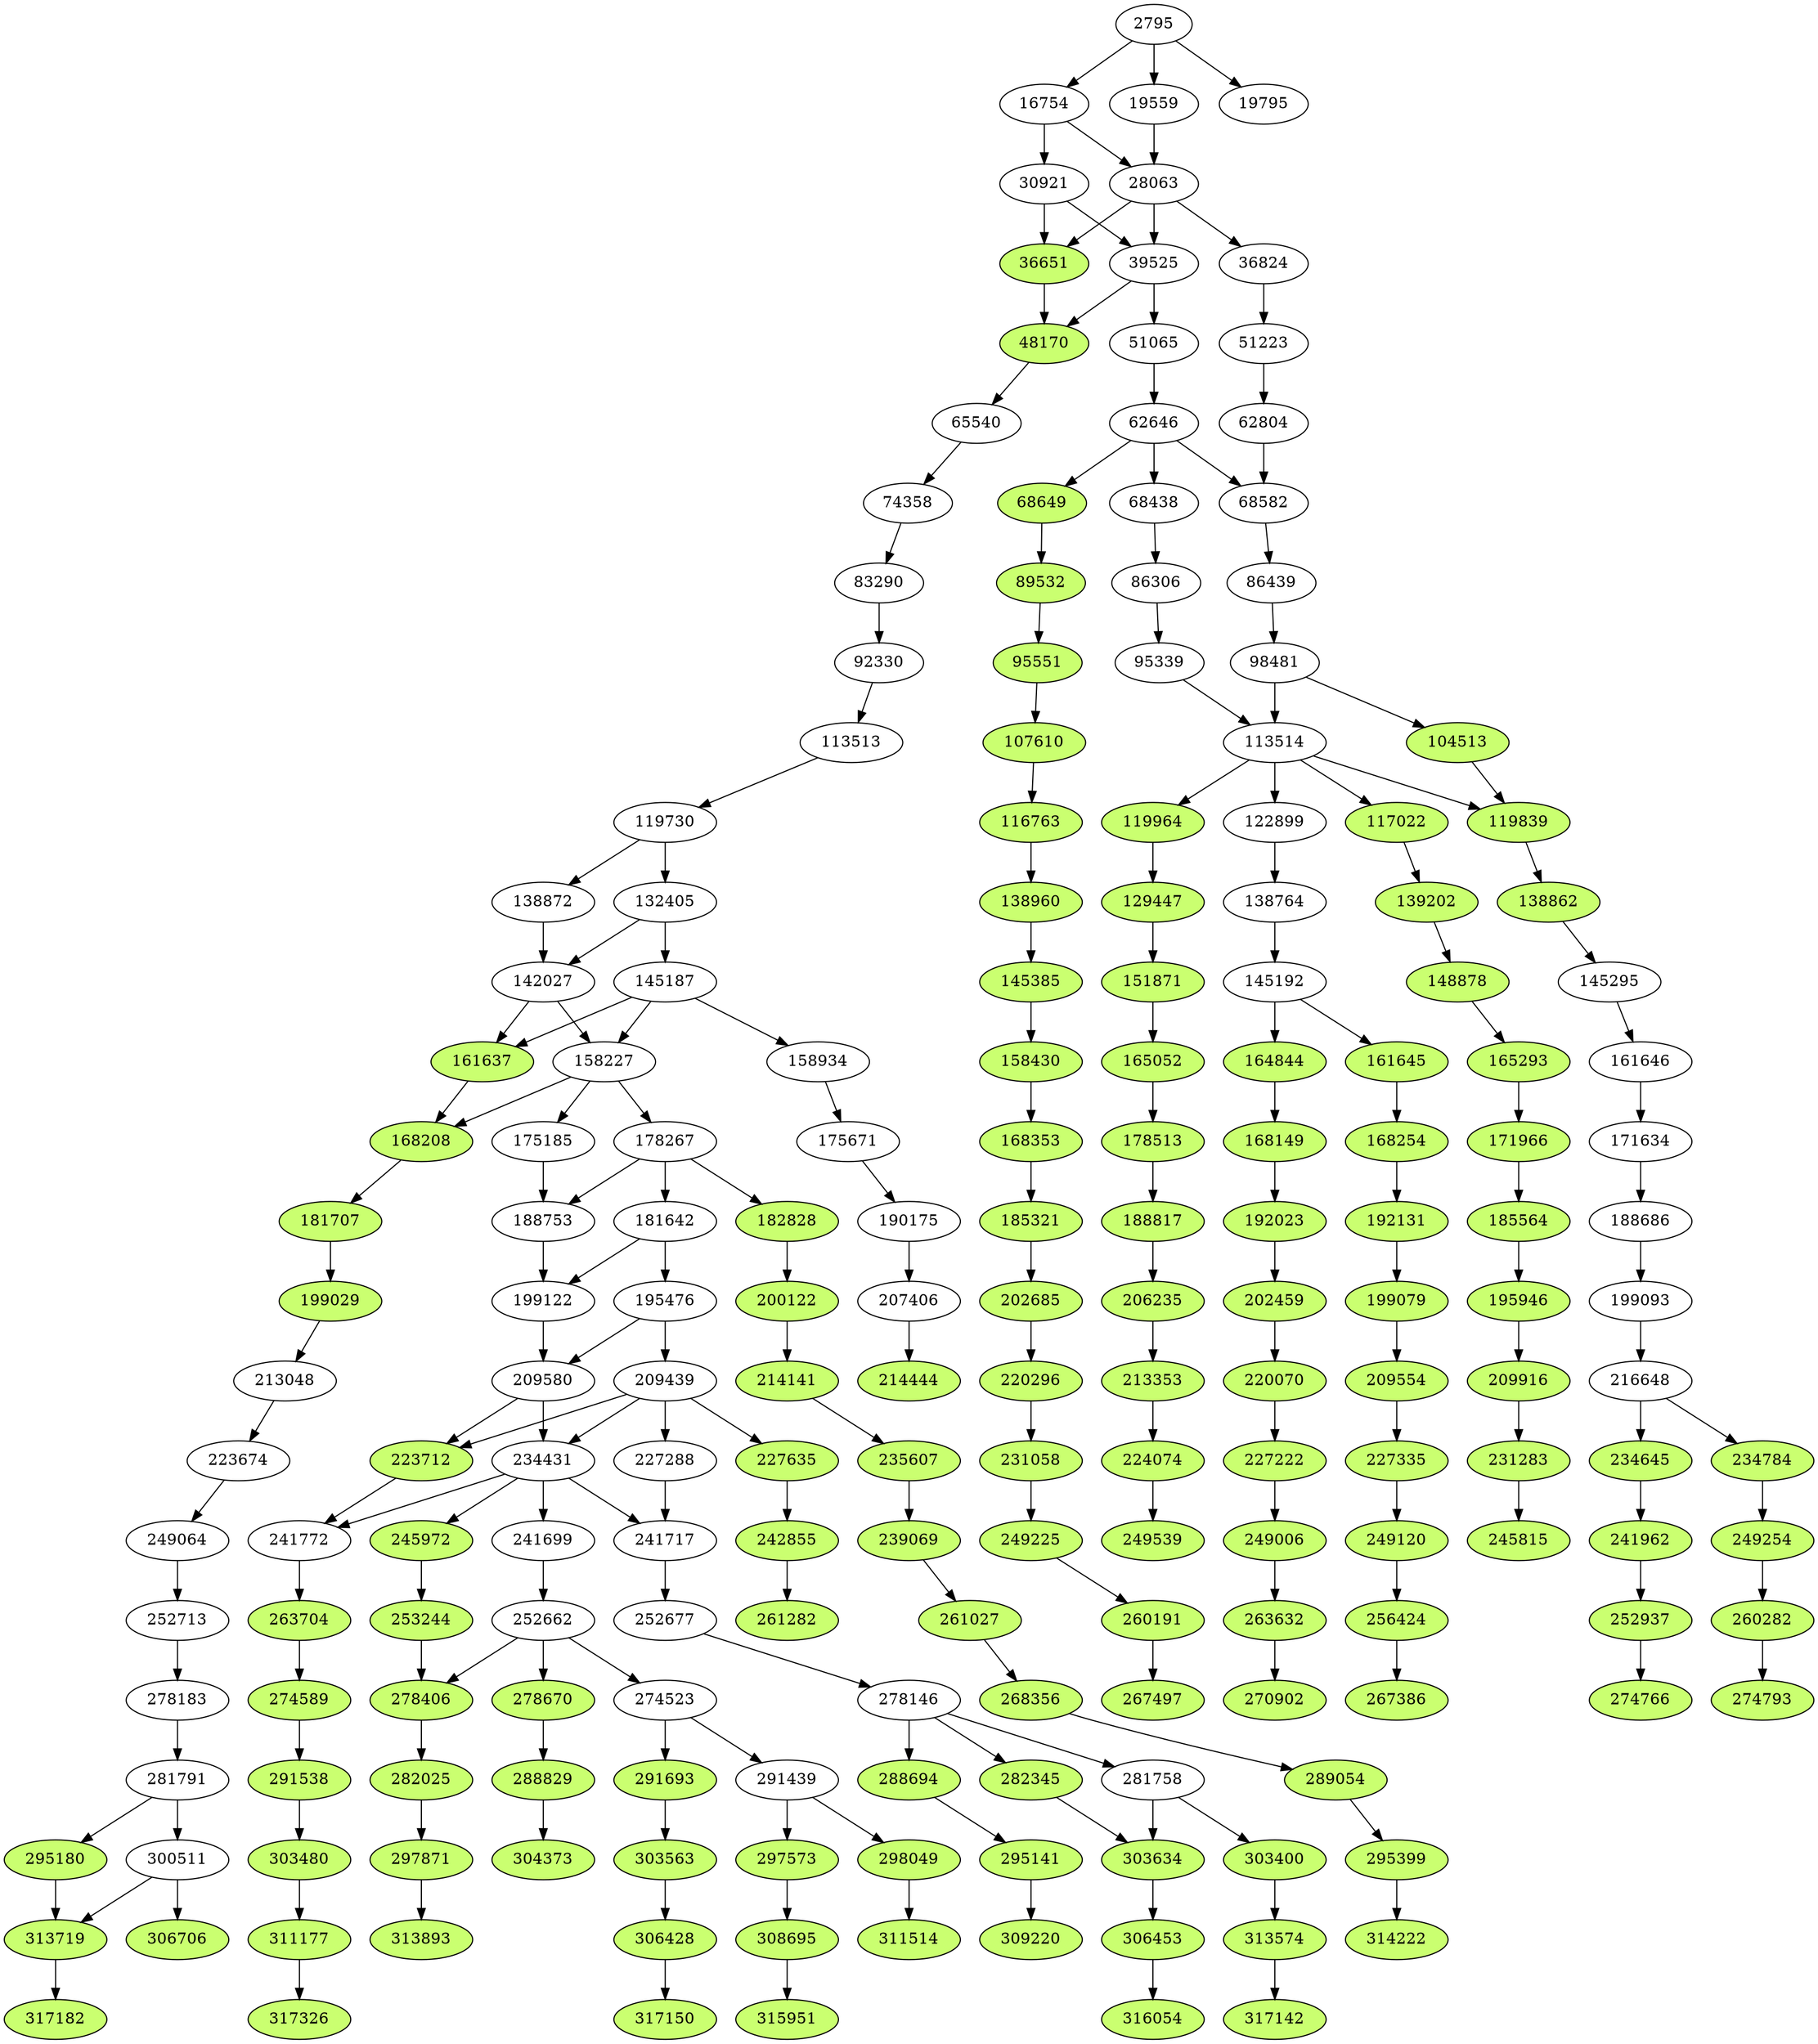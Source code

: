 digraph {
    2795 -> 16754;
    2795 -> 19559;
    2795 -> 19795;
    16754 -> 28063;
    16754 -> 30921;
    19559 -> 28063;
    28063 -> 36651;
    28063 -> 36824;
    28063 -> 39525;
    30921 -> 36651;
    30921 -> 39525;
    36651 -> 48170;
    36824 -> 51223;
    39525 -> 48170;
    39525 -> 51065;
    48170 -> 65540;
    51065 -> 62646;
    51223 -> 62804;
    62646 -> 68438;
    62646 -> 68582;
    62646 -> 68649;
    62804 -> 68582;
    65540 -> 74358;
    68438 -> 86306;
    68582 -> 86439;
    68649 -> 89532;
    74358 -> 83290;
    83290 -> 92330;
    86306 -> 95339;
    86439 -> 98481;
    89532 -> 95551;
    92330 -> 113513;
    95339 -> 113514;
    95551 -> 107610;
    98481 -> 104513;
    98481 -> 113514;
    104513 -> 119839;
    107610 -> 116763;
    113513 -> 119730;
    113514 -> 117022;
    113514 -> 119839;
    113514 -> 119964;
    113514 -> 122899;
    116763 -> 138960;
    117022 -> 139202;
    119730 -> 132405;
    119730 -> 138872;
    119839 -> 138862;
    119964 -> 129447;
    122899 -> 138764;
    129447 -> 151871;
    132405 -> 142027;
    132405 -> 145187;
    138764 -> 145192;
    138862 -> 145295;
    138872 -> 142027;
    138960 -> 145385;
    139202 -> 148878;
    142027 -> 158227;
    142027 -> 161637;
    145187 -> 158227;
    145187 -> 158934;
    145187 -> 161637;
    145192 -> 161645;
    145192 -> 164844;
    145295 -> 161646;
    145385 -> 158430;
    148878 -> 165293;
    151871 -> 165052;
    158227 -> 168208;
    158227 -> 175185;
    158227 -> 178267;
    158430 -> 168353;
    158934 -> 175671;
    161637 -> 168208;
    161645 -> 168254;
    161646 -> 171634;
    164844 -> 168149;
    165052 -> 178513;
    165293 -> 171966;
    168149 -> 192023;
    168208 -> 181707;
    168254 -> 192131;
    168353 -> 185321;
    171634 -> 188686;
    171966 -> 185564;
    175185 -> 188753;
    175671 -> 190175;
    178267 -> 181642;
    178267 -> 182828;
    178267 -> 188753;
    178513 -> 188817;
    181642 -> 195476;
    181642 -> 199122;
    181707 -> 199029;
    182828 -> 200122;
    185321 -> 202685;
    185564 -> 195946;
    188686 -> 199093;
    188753 -> 199122;
    188817 -> 206235;
    190175 -> 207406;
    192023 -> 202459;
    192131 -> 199079;
    195476 -> 209439;
    195476 -> 209580;
    195946 -> 209916;
    199029 -> 213048;
    199079 -> 209554;
    199093 -> 216648;
    199122 -> 209580;
    200122 -> 214141;
    202459 -> 220070;
    202685 -> 220296;
    206235 -> 213353;
    207406 -> 214444;
    209439 -> 223712;
    209439 -> 227288;
    209439 -> 227635;
    209439 -> 234431;
    209554 -> 227335;
    209580 -> 223712;
    209580 -> 234431;
    209916 -> 231283;
    213048 -> 223674;
    213353 -> 224074;
    214141 -> 235607;
    216648 -> 234645;
    216648 -> 234784;
    220070 -> 227222;
    220296 -> 231058;
    223674 -> 249064;
    223712 -> 241772;
    224074 -> 249539;
    227222 -> 249006;
    227288 -> 241717;
    227335 -> 249120;
    227635 -> 242855;
    231058 -> 249225;
    231283 -> 245815;
    234431 -> 241699;
    234431 -> 241717;
    234431 -> 241772;
    234431 -> 245972;
    234645 -> 241962;
    234784 -> 249254;
    235607 -> 239069;
    239069 -> 261027;
    241699 -> 252662;
    241717 -> 252677;
    241772 -> 263704;
    241962 -> 252937;
    242855 -> 261282;
    245972 -> 253244;
    249006 -> 263632;
    249064 -> 252713;
    249120 -> 256424;
    249225 -> 260191;
    249254 -> 260282;
    252662 -> 274523;
    252662 -> 278406;
    252662 -> 278670;
    252677 -> 278146;
    252713 -> 278183;
    252937 -> 274766;
    253244 -> 278406;
    256424 -> 267386;
    260191 -> 267497;
    260282 -> 274793;
    261027 -> 268356;
    263632 -> 270902;
    263704 -> 274589;
    268356 -> 289054;
    274523 -> 291439;
    274523 -> 291693;
    274589 -> 291538;
    278146 -> 281758;
    278146 -> 282345;
    278146 -> 288694;
    278183 -> 281791;
    278406 -> 282025;
    278670 -> 288829;
    281758 -> 303400;
    281758 -> 303634;
    281791 -> 295180;
    281791 -> 300511;
    282025 -> 297871;
    282345 -> 303634;
    288694 -> 295141;
    288829 -> 304373;
    289054 -> 295399;
    291439 -> 297573;
    291439 -> 298049;
    291538 -> 303480;
    291693 -> 303563;
    295141 -> 309220;
    295180 -> 313719;
    295399 -> 314222;
    297573 -> 308695;
    297871 -> 313893;
    298049 -> 311514;
    300511 -> 306706;
    300511 -> 313719;
    303400 -> 313574;
    303480 -> 311177;
    303563 -> 306428;
    303634 -> 306453;
    306428 -> 317150;
    306453 -> 316054;
    308695 -> 315951;
    311177 -> 317326;
    313574 -> 317142;
    313719 -> 317182;
    //colored bisimilar nodes
314222[style=filled, fillcolor=darkolivegreen1];
209554[style=filled, fillcolor=darkolivegreen1];
227335[style=filled, fillcolor=darkolivegreen1];
306453[style=filled, fillcolor=darkolivegreen1];
303563[style=filled, fillcolor=darkolivegreen1];
297871[style=filled, fillcolor=darkolivegreen1];
214141[style=filled, fillcolor=darkolivegreen1];
297573[style=filled, fillcolor=darkolivegreen1];
315951[style=filled, fillcolor=darkolivegreen1];
263632[style=filled, fillcolor=darkolivegreen1];
148878[style=filled, fillcolor=darkolivegreen1];
192023[style=filled, fillcolor=darkolivegreen1];
220070[style=filled, fillcolor=darkolivegreen1];
313574[style=filled, fillcolor=darkolivegreen1];
181707[style=filled, fillcolor=darkolivegreen1];
199029[style=filled, fillcolor=darkolivegreen1];
253244[style=filled, fillcolor=darkolivegreen1];
282345[style=filled, fillcolor=darkolivegreen1];
317142[style=filled, fillcolor=darkolivegreen1];
89532[style=filled, fillcolor=darkolivegreen1];
168353[style=filled, fillcolor=darkolivegreen1];
261027[style=filled, fillcolor=darkolivegreen1];
288829[style=filled, fillcolor=darkolivegreen1];
151871[style=filled, fillcolor=darkolivegreen1];
249120[style=filled, fillcolor=darkolivegreen1];
202459[style=filled, fillcolor=darkolivegreen1];
270902[style=filled, fillcolor=darkolivegreen1];
306706[style=filled, fillcolor=darkolivegreen1];
168254[style=filled, fillcolor=darkolivegreen1];
188817[style=filled, fillcolor=darkolivegreen1];
139202[style=filled, fillcolor=darkolivegreen1];
234645[style=filled, fillcolor=darkolivegreen1];
231283[style=filled, fillcolor=darkolivegreen1];
171966[style=filled, fillcolor=darkolivegreen1];
278670[style=filled, fillcolor=darkolivegreen1];
309220[style=filled, fillcolor=darkolivegreen1];
311514[style=filled, fillcolor=darkolivegreen1];
260282[style=filled, fillcolor=darkolivegreen1];
224074[style=filled, fillcolor=darkolivegreen1];
298049[style=filled, fillcolor=darkolivegreen1];
274793[style=filled, fillcolor=darkolivegreen1];
256424[style=filled, fillcolor=darkolivegreen1];
182828[style=filled, fillcolor=darkolivegreen1];
223712[style=filled, fillcolor=darkolivegreen1];
291693[style=filled, fillcolor=darkolivegreen1];
308695[style=filled, fillcolor=darkolivegreen1];
317182[style=filled, fillcolor=darkolivegreen1];
278406[style=filled, fillcolor=darkolivegreen1];
165293[style=filled, fillcolor=darkolivegreen1];
317150[style=filled, fillcolor=darkolivegreen1];
185564[style=filled, fillcolor=darkolivegreen1];
263704[style=filled, fillcolor=darkolivegreen1];
288694[style=filled, fillcolor=darkolivegreen1];
274766[style=filled, fillcolor=darkolivegreen1];
138862[style=filled, fillcolor=darkolivegreen1];
245972[style=filled, fillcolor=darkolivegreen1];
267386[style=filled, fillcolor=darkolivegreen1];
36651[style=filled, fillcolor=darkolivegreen1];
249539[style=filled, fillcolor=darkolivegreen1];
165052[style=filled, fillcolor=darkolivegreen1];
227635[style=filled, fillcolor=darkolivegreen1];
249254[style=filled, fillcolor=darkolivegreen1];
239069[style=filled, fillcolor=darkolivegreen1];
313719[style=filled, fillcolor=darkolivegreen1];
313893[style=filled, fillcolor=darkolivegreen1];
209916[style=filled, fillcolor=darkolivegreen1];
129447[style=filled, fillcolor=darkolivegreen1];
119964[style=filled, fillcolor=darkolivegreen1];
261282[style=filled, fillcolor=darkolivegreen1];
241962[style=filled, fillcolor=darkolivegreen1];
192131[style=filled, fillcolor=darkolivegreen1];
268356[style=filled, fillcolor=darkolivegreen1];
303400[style=filled, fillcolor=darkolivegreen1];
303634[style=filled, fillcolor=darkolivegreen1];
267497[style=filled, fillcolor=darkolivegreen1];
145385[style=filled, fillcolor=darkolivegreen1];
274589[style=filled, fillcolor=darkolivegreen1];
316054[style=filled, fillcolor=darkolivegreen1];
214444[style=filled, fillcolor=darkolivegreen1];
249225[style=filled, fillcolor=darkolivegreen1];
195946[style=filled, fillcolor=darkolivegreen1];
138960[style=filled, fillcolor=darkolivegreen1];
104513[style=filled, fillcolor=darkolivegreen1];
158430[style=filled, fillcolor=darkolivegreen1];
95551[style=filled, fillcolor=darkolivegreen1];
164844[style=filled, fillcolor=darkolivegreen1];
235607[style=filled, fillcolor=darkolivegreen1];
311177[style=filled, fillcolor=darkolivegreen1];
107610[style=filled, fillcolor=darkolivegreen1];
295399[style=filled, fillcolor=darkolivegreen1];
202685[style=filled, fillcolor=darkolivegreen1];
220296[style=filled, fillcolor=darkolivegreen1];
227222[style=filled, fillcolor=darkolivegreen1];
245815[style=filled, fillcolor=darkolivegreen1];
168208[style=filled, fillcolor=darkolivegreen1];
289054[style=filled, fillcolor=darkolivegreen1];
200122[style=filled, fillcolor=darkolivegreen1];
242855[style=filled, fillcolor=darkolivegreen1];
306428[style=filled, fillcolor=darkolivegreen1];
304373[style=filled, fillcolor=darkolivegreen1];
48170[style=filled, fillcolor=darkolivegreen1];
234784[style=filled, fillcolor=darkolivegreen1];
168149[style=filled, fillcolor=darkolivegreen1];
178513[style=filled, fillcolor=darkolivegreen1];
295180[style=filled, fillcolor=darkolivegreen1];
185321[style=filled, fillcolor=darkolivegreen1];
161645[style=filled, fillcolor=darkolivegreen1];
199079[style=filled, fillcolor=darkolivegreen1];
206235[style=filled, fillcolor=darkolivegreen1];
231058[style=filled, fillcolor=darkolivegreen1];
317326[style=filled, fillcolor=darkolivegreen1];
303480[style=filled, fillcolor=darkolivegreen1];
68649[style=filled, fillcolor=darkolivegreen1];
249006[style=filled, fillcolor=darkolivegreen1];
282025[style=filled, fillcolor=darkolivegreen1];
161637[style=filled, fillcolor=darkolivegreen1];
295141[style=filled, fillcolor=darkolivegreen1];
291538[style=filled, fillcolor=darkolivegreen1];
117022[style=filled, fillcolor=darkolivegreen1];
252937[style=filled, fillcolor=darkolivegreen1];
116763[style=filled, fillcolor=darkolivegreen1];
213353[style=filled, fillcolor=darkolivegreen1];
260191[style=filled, fillcolor=darkolivegreen1];
119839[style=filled, fillcolor=darkolivegreen1];
}